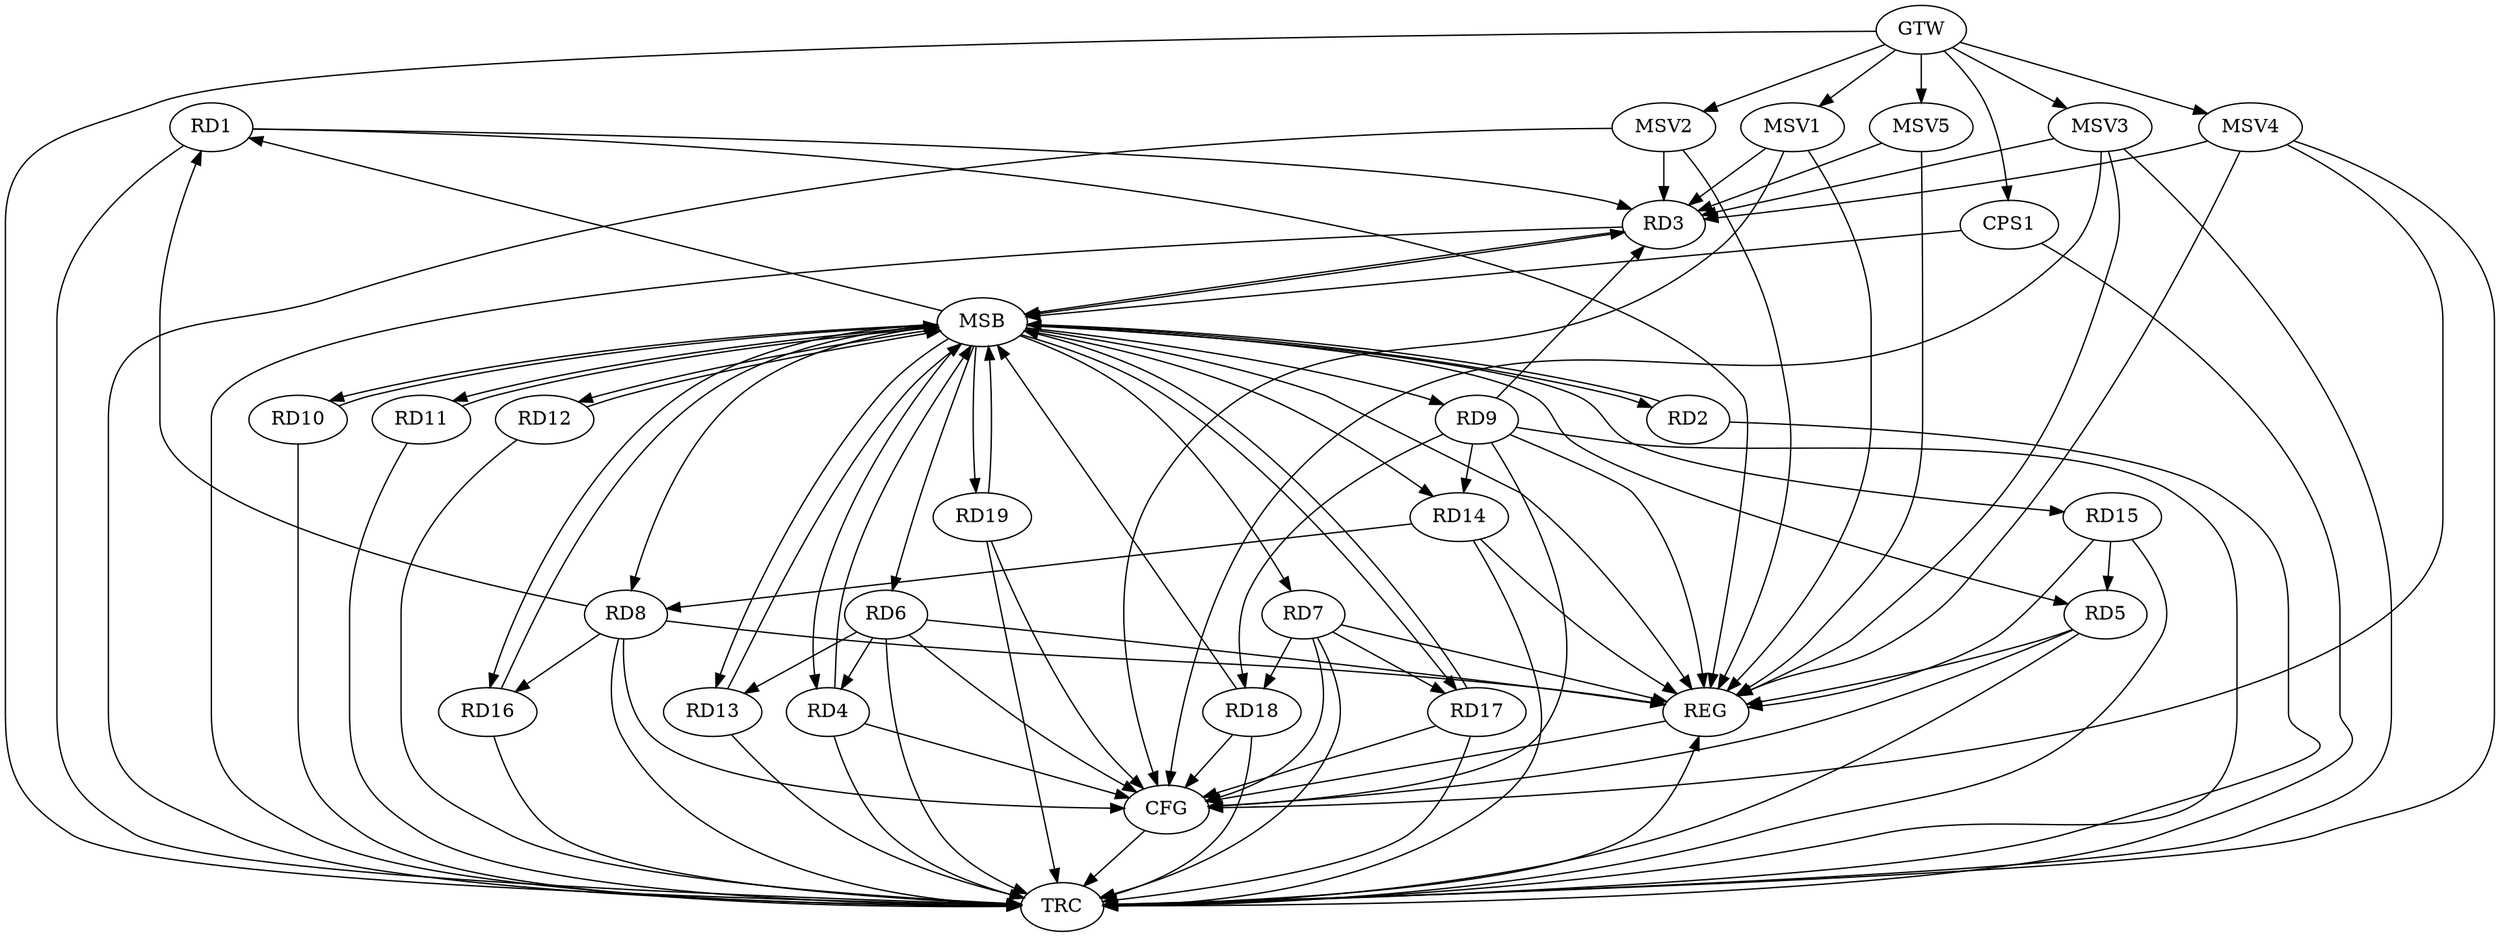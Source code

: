 strict digraph G {
  RD1 [ label="RD1" ];
  RD2 [ label="RD2" ];
  RD3 [ label="RD3" ];
  RD4 [ label="RD4" ];
  RD5 [ label="RD5" ];
  RD6 [ label="RD6" ];
  RD7 [ label="RD7" ];
  RD8 [ label="RD8" ];
  RD9 [ label="RD9" ];
  RD10 [ label="RD10" ];
  RD11 [ label="RD11" ];
  RD12 [ label="RD12" ];
  RD13 [ label="RD13" ];
  RD14 [ label="RD14" ];
  RD15 [ label="RD15" ];
  RD16 [ label="RD16" ];
  RD17 [ label="RD17" ];
  RD18 [ label="RD18" ];
  RD19 [ label="RD19" ];
  CPS1 [ label="CPS1" ];
  GTW [ label="GTW" ];
  REG [ label="REG" ];
  MSB [ label="MSB" ];
  CFG [ label="CFG" ];
  TRC [ label="TRC" ];
  MSV1 [ label="MSV1" ];
  MSV2 [ label="MSV2" ];
  MSV3 [ label="MSV3" ];
  MSV4 [ label="MSV4" ];
  MSV5 [ label="MSV5" ];
  RD1 -> RD3;
  RD8 -> RD1;
  RD9 -> RD3;
  RD6 -> RD4;
  RD15 -> RD5;
  RD6 -> RD13;
  RD7 -> RD17;
  RD7 -> RD18;
  RD14 -> RD8;
  RD8 -> RD16;
  RD9 -> RD14;
  RD9 -> RD18;
  GTW -> CPS1;
  RD1 -> REG;
  RD5 -> REG;
  RD6 -> REG;
  RD7 -> REG;
  RD8 -> REG;
  RD9 -> REG;
  RD14 -> REG;
  RD15 -> REG;
  RD2 -> MSB;
  MSB -> RD12;
  MSB -> RD13;
  MSB -> RD15;
  MSB -> REG;
  RD3 -> MSB;
  MSB -> RD9;
  MSB -> RD19;
  RD4 -> MSB;
  MSB -> RD1;
  MSB -> RD2;
  MSB -> RD7;
  MSB -> RD16;
  RD10 -> MSB;
  MSB -> RD3;
  MSB -> RD6;
  RD11 -> MSB;
  MSB -> RD8;
  MSB -> RD14;
  RD12 -> MSB;
  RD13 -> MSB;
  RD16 -> MSB;
  MSB -> RD4;
  MSB -> RD10;
  MSB -> RD17;
  RD17 -> MSB;
  RD18 -> MSB;
  RD19 -> MSB;
  MSB -> RD11;
  CPS1 -> MSB;
  MSB -> RD5;
  RD4 -> CFG;
  RD9 -> CFG;
  RD18 -> CFG;
  RD6 -> CFG;
  RD7 -> CFG;
  RD8 -> CFG;
  RD19 -> CFG;
  RD17 -> CFG;
  RD5 -> CFG;
  REG -> CFG;
  RD1 -> TRC;
  RD2 -> TRC;
  RD3 -> TRC;
  RD4 -> TRC;
  RD5 -> TRC;
  RD6 -> TRC;
  RD7 -> TRC;
  RD8 -> TRC;
  RD9 -> TRC;
  RD10 -> TRC;
  RD11 -> TRC;
  RD12 -> TRC;
  RD13 -> TRC;
  RD14 -> TRC;
  RD15 -> TRC;
  RD16 -> TRC;
  RD17 -> TRC;
  RD18 -> TRC;
  RD19 -> TRC;
  CPS1 -> TRC;
  GTW -> TRC;
  CFG -> TRC;
  TRC -> REG;
  MSV1 -> RD3;
  GTW -> MSV1;
  MSV1 -> REG;
  MSV1 -> CFG;
  MSV2 -> RD3;
  MSV3 -> RD3;
  GTW -> MSV2;
  MSV2 -> REG;
  MSV2 -> TRC;
  GTW -> MSV3;
  MSV3 -> REG;
  MSV3 -> TRC;
  MSV3 -> CFG;
  MSV4 -> RD3;
  GTW -> MSV4;
  MSV4 -> REG;
  MSV4 -> TRC;
  MSV4 -> CFG;
  MSV5 -> RD3;
  GTW -> MSV5;
  MSV5 -> REG;
}
